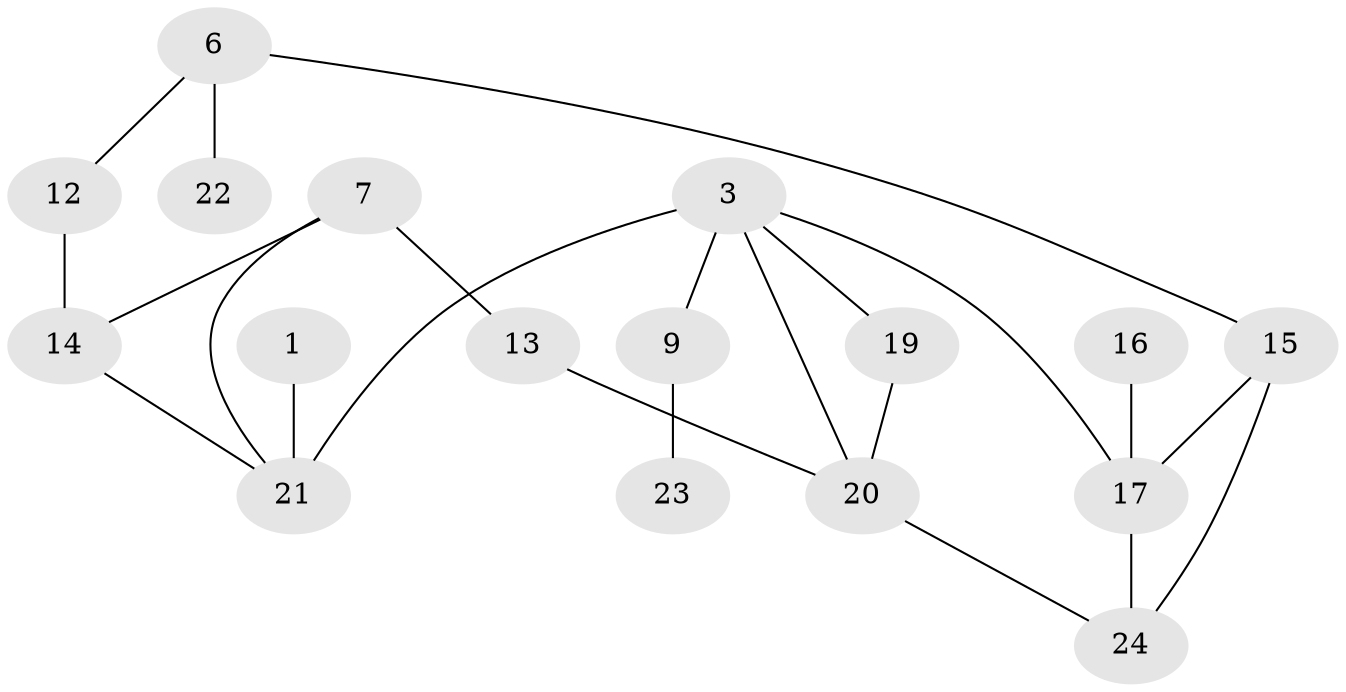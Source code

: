 // original degree distribution, {1: 0.24, 6: 0.02, 2: 0.24, 3: 0.26, 0: 0.14, 4: 0.08, 5: 0.02}
// Generated by graph-tools (version 1.1) at 2025/00/03/09/25 03:00:55]
// undirected, 17 vertices, 22 edges
graph export_dot {
graph [start="1"]
  node [color=gray90,style=filled];
  1;
  3;
  6;
  7;
  9;
  12;
  13;
  14;
  15;
  16;
  17;
  19;
  20;
  21;
  22;
  23;
  24;
  1 -- 21 [weight=1.0];
  3 -- 9 [weight=1.0];
  3 -- 17 [weight=1.0];
  3 -- 19 [weight=1.0];
  3 -- 20 [weight=1.0];
  3 -- 21 [weight=2.0];
  6 -- 12 [weight=1.0];
  6 -- 15 [weight=1.0];
  6 -- 22 [weight=1.0];
  7 -- 13 [weight=1.0];
  7 -- 14 [weight=1.0];
  7 -- 21 [weight=1.0];
  9 -- 23 [weight=1.0];
  12 -- 14 [weight=1.0];
  13 -- 20 [weight=1.0];
  14 -- 21 [weight=1.0];
  15 -- 17 [weight=1.0];
  15 -- 24 [weight=1.0];
  16 -- 17 [weight=2.0];
  17 -- 24 [weight=1.0];
  19 -- 20 [weight=1.0];
  20 -- 24 [weight=1.0];
}
